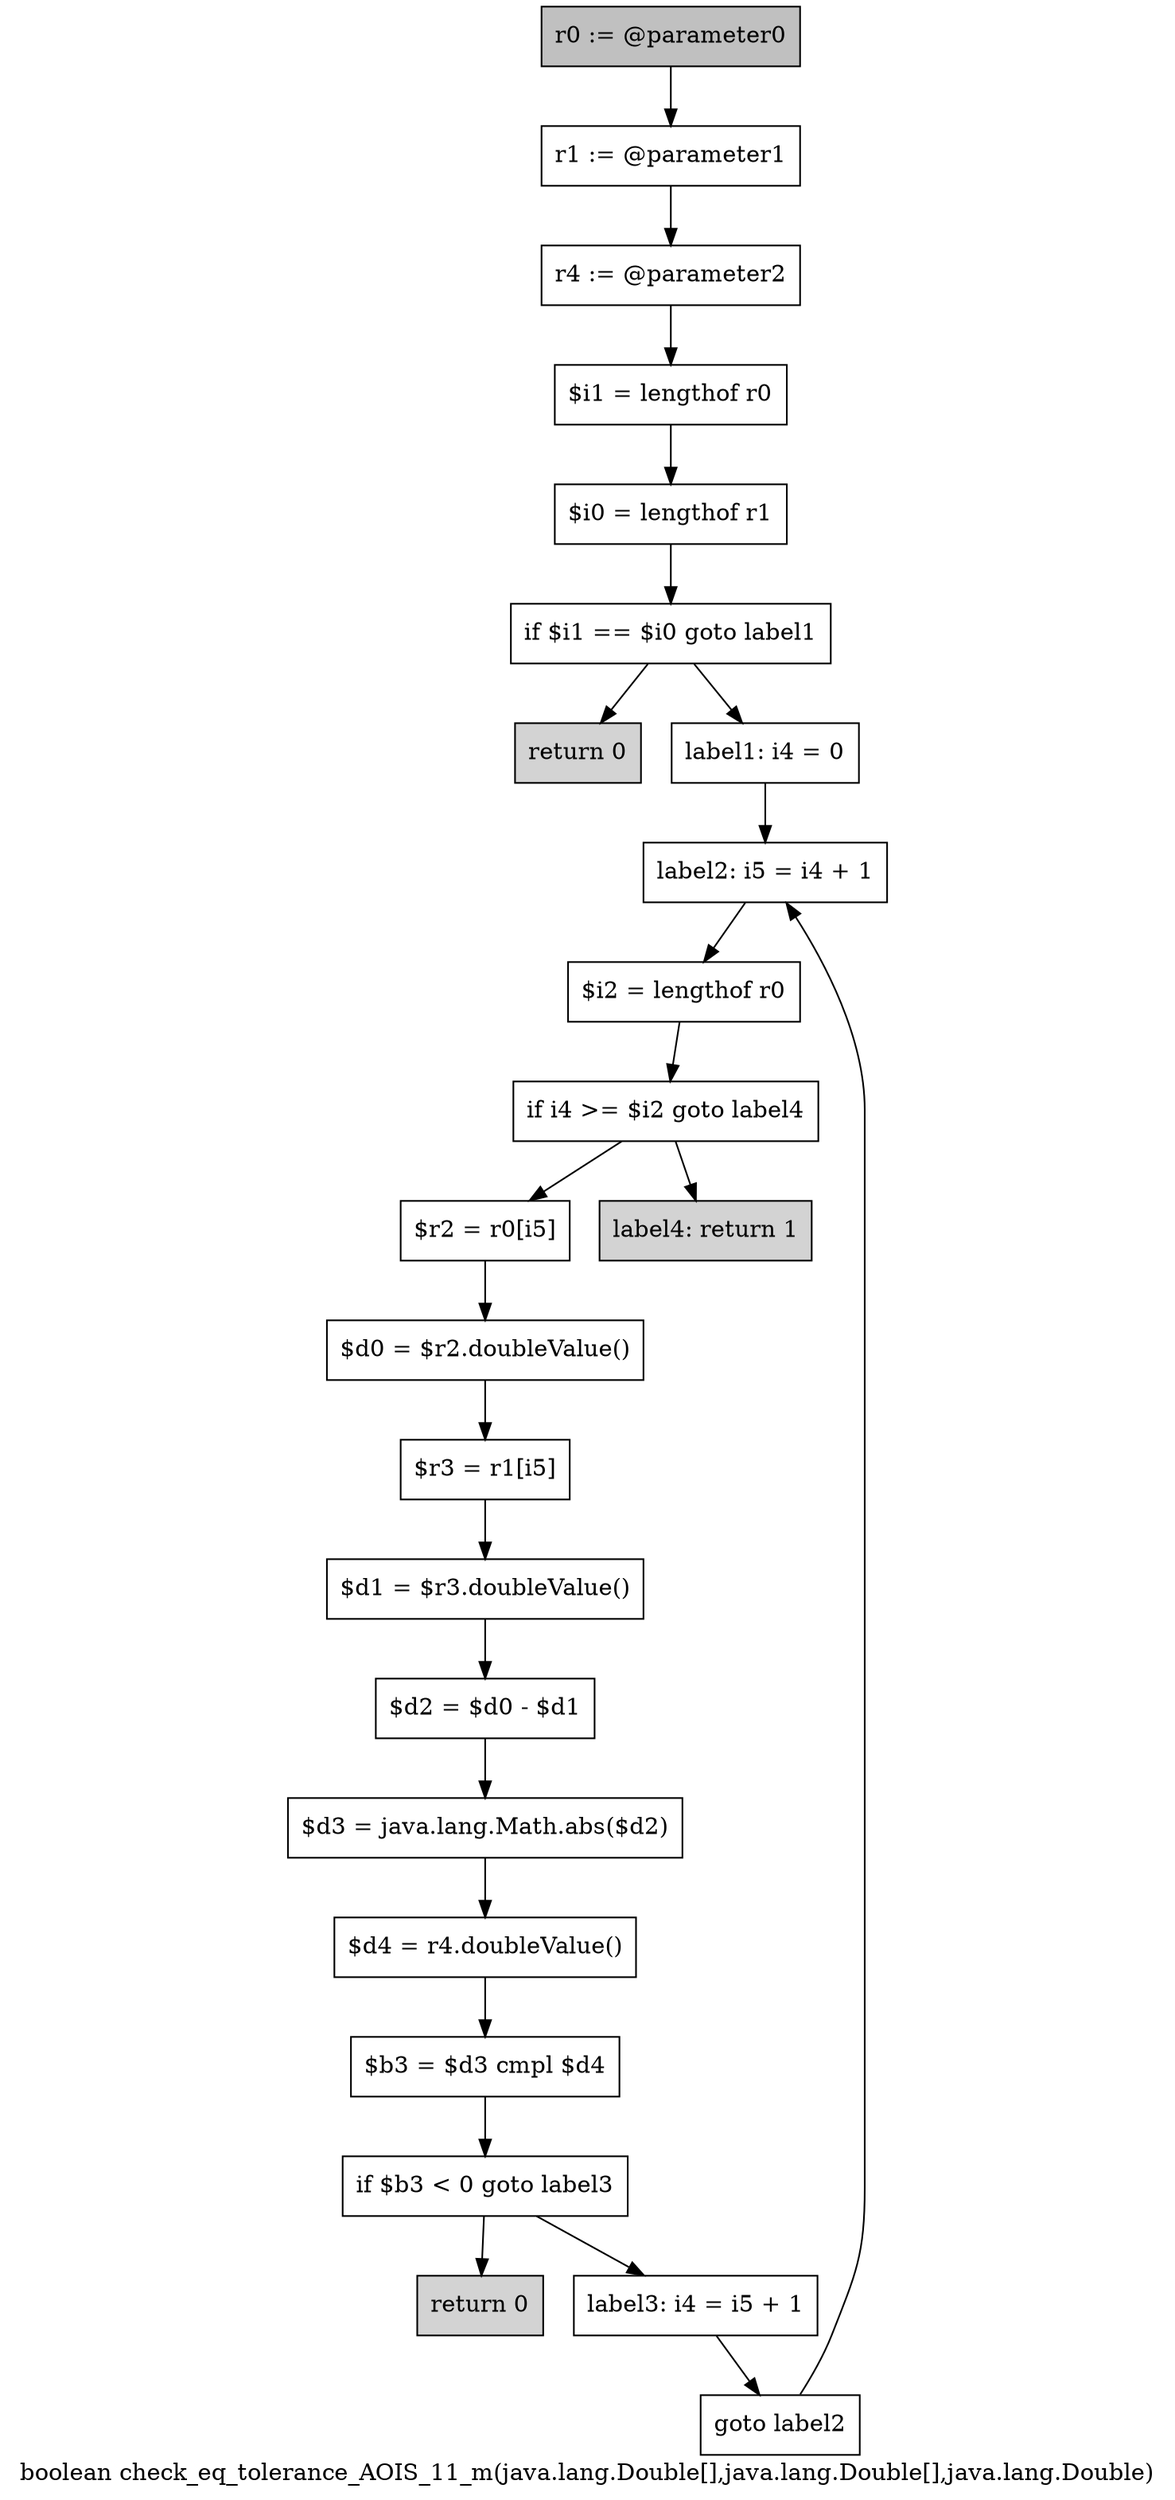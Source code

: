 digraph "boolean check_eq_tolerance_AOIS_11_m(java.lang.Double[],java.lang.Double[],java.lang.Double)" {
    label="boolean check_eq_tolerance_AOIS_11_m(java.lang.Double[],java.lang.Double[],java.lang.Double)";
    node [shape=box];
    "0" [style=filled,fillcolor=gray,label="r0 := @parameter0",];
    "1" [label="r1 := @parameter1",];
    "0"->"1";
    "2" [label="r4 := @parameter2",];
    "1"->"2";
    "3" [label="$i1 = lengthof r0",];
    "2"->"3";
    "4" [label="$i0 = lengthof r1",];
    "3"->"4";
    "5" [label="if $i1 == $i0 goto label1",];
    "4"->"5";
    "6" [style=filled,fillcolor=lightgray,label="return 0",];
    "5"->"6";
    "7" [label="label1: i4 = 0",];
    "5"->"7";
    "8" [label="label2: i5 = i4 + 1",];
    "7"->"8";
    "9" [label="$i2 = lengthof r0",];
    "8"->"9";
    "10" [label="if i4 >= $i2 goto label4",];
    "9"->"10";
    "11" [label="$r2 = r0[i5]",];
    "10"->"11";
    "23" [style=filled,fillcolor=lightgray,label="label4: return 1",];
    "10"->"23";
    "12" [label="$d0 = $r2.doubleValue()",];
    "11"->"12";
    "13" [label="$r3 = r1[i5]",];
    "12"->"13";
    "14" [label="$d1 = $r3.doubleValue()",];
    "13"->"14";
    "15" [label="$d2 = $d0 - $d1",];
    "14"->"15";
    "16" [label="$d3 = java.lang.Math.abs($d2)",];
    "15"->"16";
    "17" [label="$d4 = r4.doubleValue()",];
    "16"->"17";
    "18" [label="$b3 = $d3 cmpl $d4",];
    "17"->"18";
    "19" [label="if $b3 < 0 goto label3",];
    "18"->"19";
    "20" [style=filled,fillcolor=lightgray,label="return 0",];
    "19"->"20";
    "21" [label="label3: i4 = i5 + 1",];
    "19"->"21";
    "22" [label="goto label2",];
    "21"->"22";
    "22"->"8";
}
